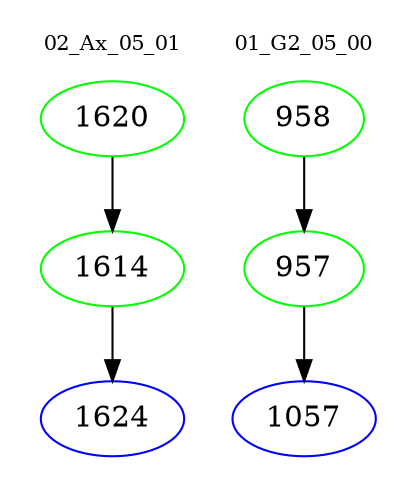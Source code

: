 digraph{
subgraph cluster_0 {
color = white
label = "02_Ax_05_01";
fontsize=10;
T0_1620 [label="1620", color="green"]
T0_1620 -> T0_1614 [color="black"]
T0_1614 [label="1614", color="green"]
T0_1614 -> T0_1624 [color="black"]
T0_1624 [label="1624", color="blue"]
}
subgraph cluster_1 {
color = white
label = "01_G2_05_00";
fontsize=10;
T1_958 [label="958", color="green"]
T1_958 -> T1_957 [color="black"]
T1_957 [label="957", color="green"]
T1_957 -> T1_1057 [color="black"]
T1_1057 [label="1057", color="blue"]
}
}
